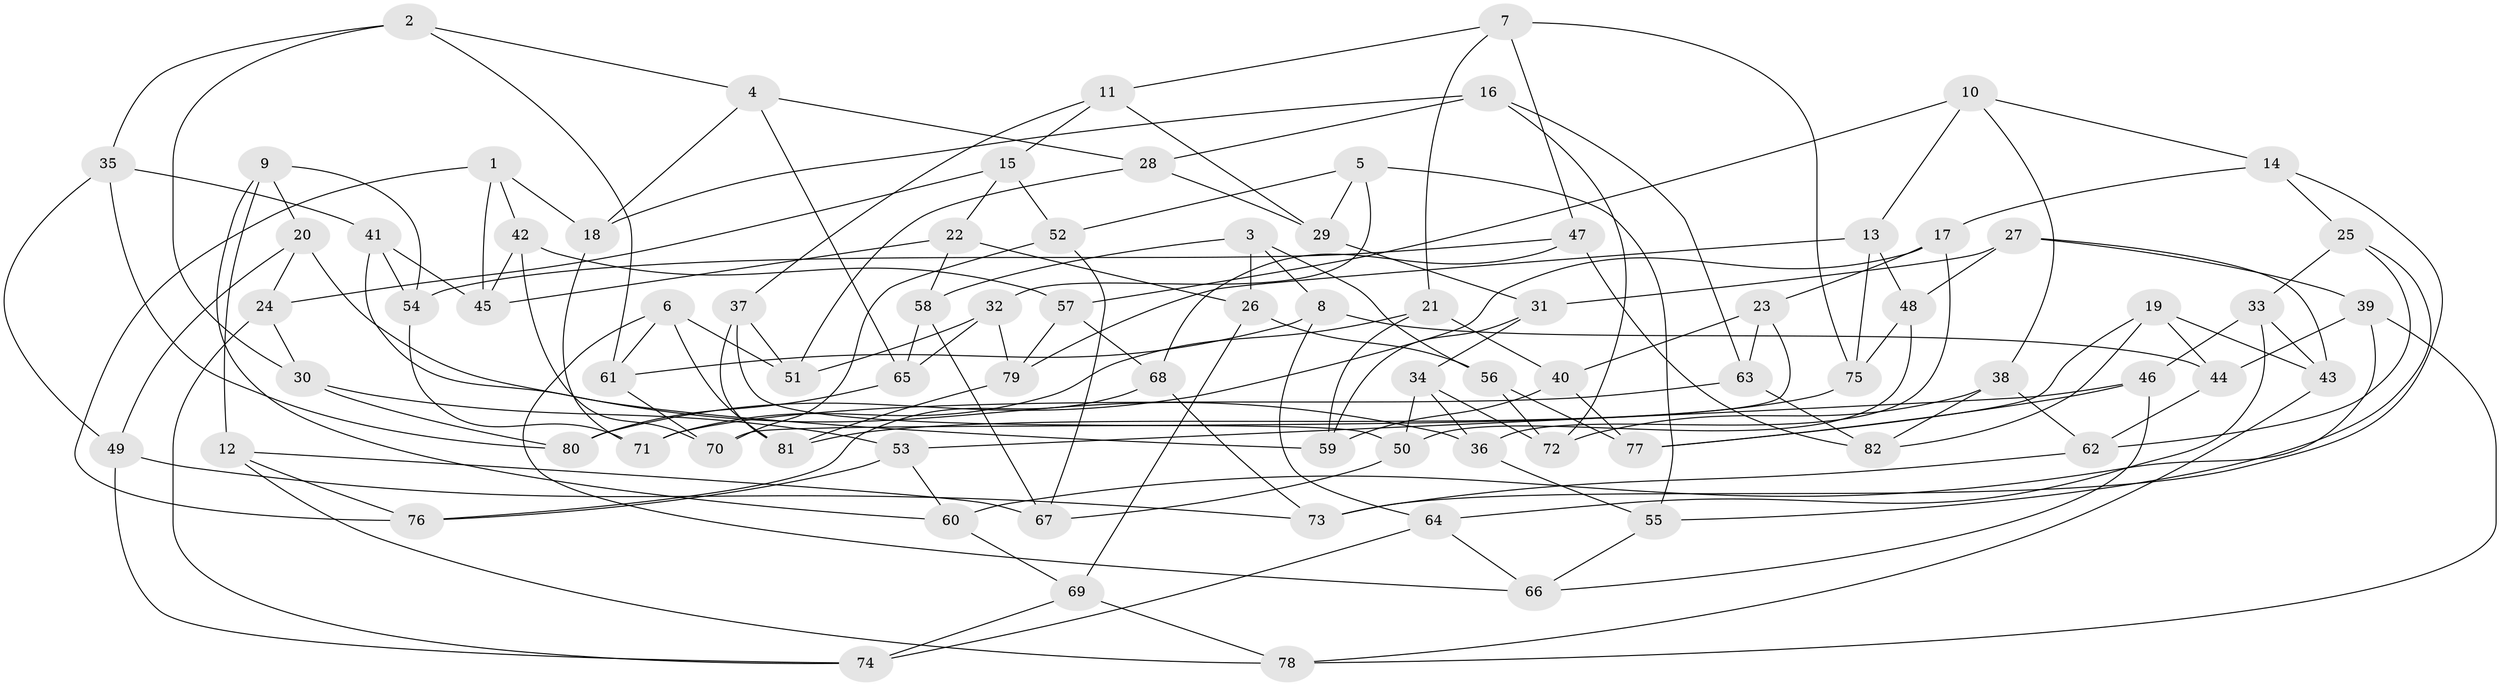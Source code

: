 // coarse degree distribution, {7: 0.0975609756097561, 8: 0.14634146341463414, 5: 0.12195121951219512, 4: 0.4634146341463415, 12: 0.024390243902439025, 6: 0.04878048780487805, 3: 0.04878048780487805, 10: 0.024390243902439025, 9: 0.024390243902439025}
// Generated by graph-tools (version 1.1) at 2025/20/03/04/25 18:20:46]
// undirected, 82 vertices, 164 edges
graph export_dot {
graph [start="1"]
  node [color=gray90,style=filled];
  1;
  2;
  3;
  4;
  5;
  6;
  7;
  8;
  9;
  10;
  11;
  12;
  13;
  14;
  15;
  16;
  17;
  18;
  19;
  20;
  21;
  22;
  23;
  24;
  25;
  26;
  27;
  28;
  29;
  30;
  31;
  32;
  33;
  34;
  35;
  36;
  37;
  38;
  39;
  40;
  41;
  42;
  43;
  44;
  45;
  46;
  47;
  48;
  49;
  50;
  51;
  52;
  53;
  54;
  55;
  56;
  57;
  58;
  59;
  60;
  61;
  62;
  63;
  64;
  65;
  66;
  67;
  68;
  69;
  70;
  71;
  72;
  73;
  74;
  75;
  76;
  77;
  78;
  79;
  80;
  81;
  82;
  1 -- 76;
  1 -- 45;
  1 -- 42;
  1 -- 18;
  2 -- 61;
  2 -- 30;
  2 -- 35;
  2 -- 4;
  3 -- 56;
  3 -- 26;
  3 -- 8;
  3 -- 58;
  4 -- 28;
  4 -- 18;
  4 -- 65;
  5 -- 32;
  5 -- 55;
  5 -- 52;
  5 -- 29;
  6 -- 61;
  6 -- 81;
  6 -- 51;
  6 -- 66;
  7 -- 11;
  7 -- 47;
  7 -- 21;
  7 -- 75;
  8 -- 64;
  8 -- 44;
  8 -- 61;
  9 -- 12;
  9 -- 60;
  9 -- 20;
  9 -- 54;
  10 -- 13;
  10 -- 57;
  10 -- 38;
  10 -- 14;
  11 -- 37;
  11 -- 29;
  11 -- 15;
  12 -- 67;
  12 -- 76;
  12 -- 78;
  13 -- 79;
  13 -- 75;
  13 -- 48;
  14 -- 17;
  14 -- 25;
  14 -- 73;
  15 -- 52;
  15 -- 22;
  15 -- 24;
  16 -- 72;
  16 -- 28;
  16 -- 18;
  16 -- 63;
  17 -- 36;
  17 -- 23;
  17 -- 80;
  18 -- 71;
  19 -- 77;
  19 -- 44;
  19 -- 82;
  19 -- 43;
  20 -- 49;
  20 -- 36;
  20 -- 24;
  21 -- 59;
  21 -- 71;
  21 -- 40;
  22 -- 45;
  22 -- 26;
  22 -- 58;
  23 -- 40;
  23 -- 63;
  23 -- 70;
  24 -- 30;
  24 -- 74;
  25 -- 62;
  25 -- 55;
  25 -- 33;
  26 -- 56;
  26 -- 69;
  27 -- 39;
  27 -- 43;
  27 -- 48;
  27 -- 31;
  28 -- 51;
  28 -- 29;
  29 -- 31;
  30 -- 53;
  30 -- 80;
  31 -- 59;
  31 -- 34;
  32 -- 79;
  32 -- 65;
  32 -- 51;
  33 -- 43;
  33 -- 64;
  33 -- 46;
  34 -- 36;
  34 -- 72;
  34 -- 50;
  35 -- 80;
  35 -- 49;
  35 -- 41;
  36 -- 55;
  37 -- 81;
  37 -- 51;
  37 -- 50;
  38 -- 72;
  38 -- 62;
  38 -- 82;
  39 -- 44;
  39 -- 60;
  39 -- 78;
  40 -- 77;
  40 -- 59;
  41 -- 45;
  41 -- 54;
  41 -- 59;
  42 -- 45;
  42 -- 57;
  42 -- 70;
  43 -- 78;
  44 -- 62;
  46 -- 77;
  46 -- 66;
  46 -- 53;
  47 -- 68;
  47 -- 54;
  47 -- 82;
  48 -- 75;
  48 -- 50;
  49 -- 74;
  49 -- 73;
  50 -- 67;
  52 -- 70;
  52 -- 67;
  53 -- 76;
  53 -- 60;
  54 -- 71;
  55 -- 66;
  56 -- 77;
  56 -- 72;
  57 -- 79;
  57 -- 68;
  58 -- 65;
  58 -- 67;
  60 -- 69;
  61 -- 70;
  62 -- 73;
  63 -- 82;
  63 -- 71;
  64 -- 66;
  64 -- 74;
  65 -- 80;
  68 -- 76;
  68 -- 73;
  69 -- 74;
  69 -- 78;
  75 -- 81;
  79 -- 81;
}
